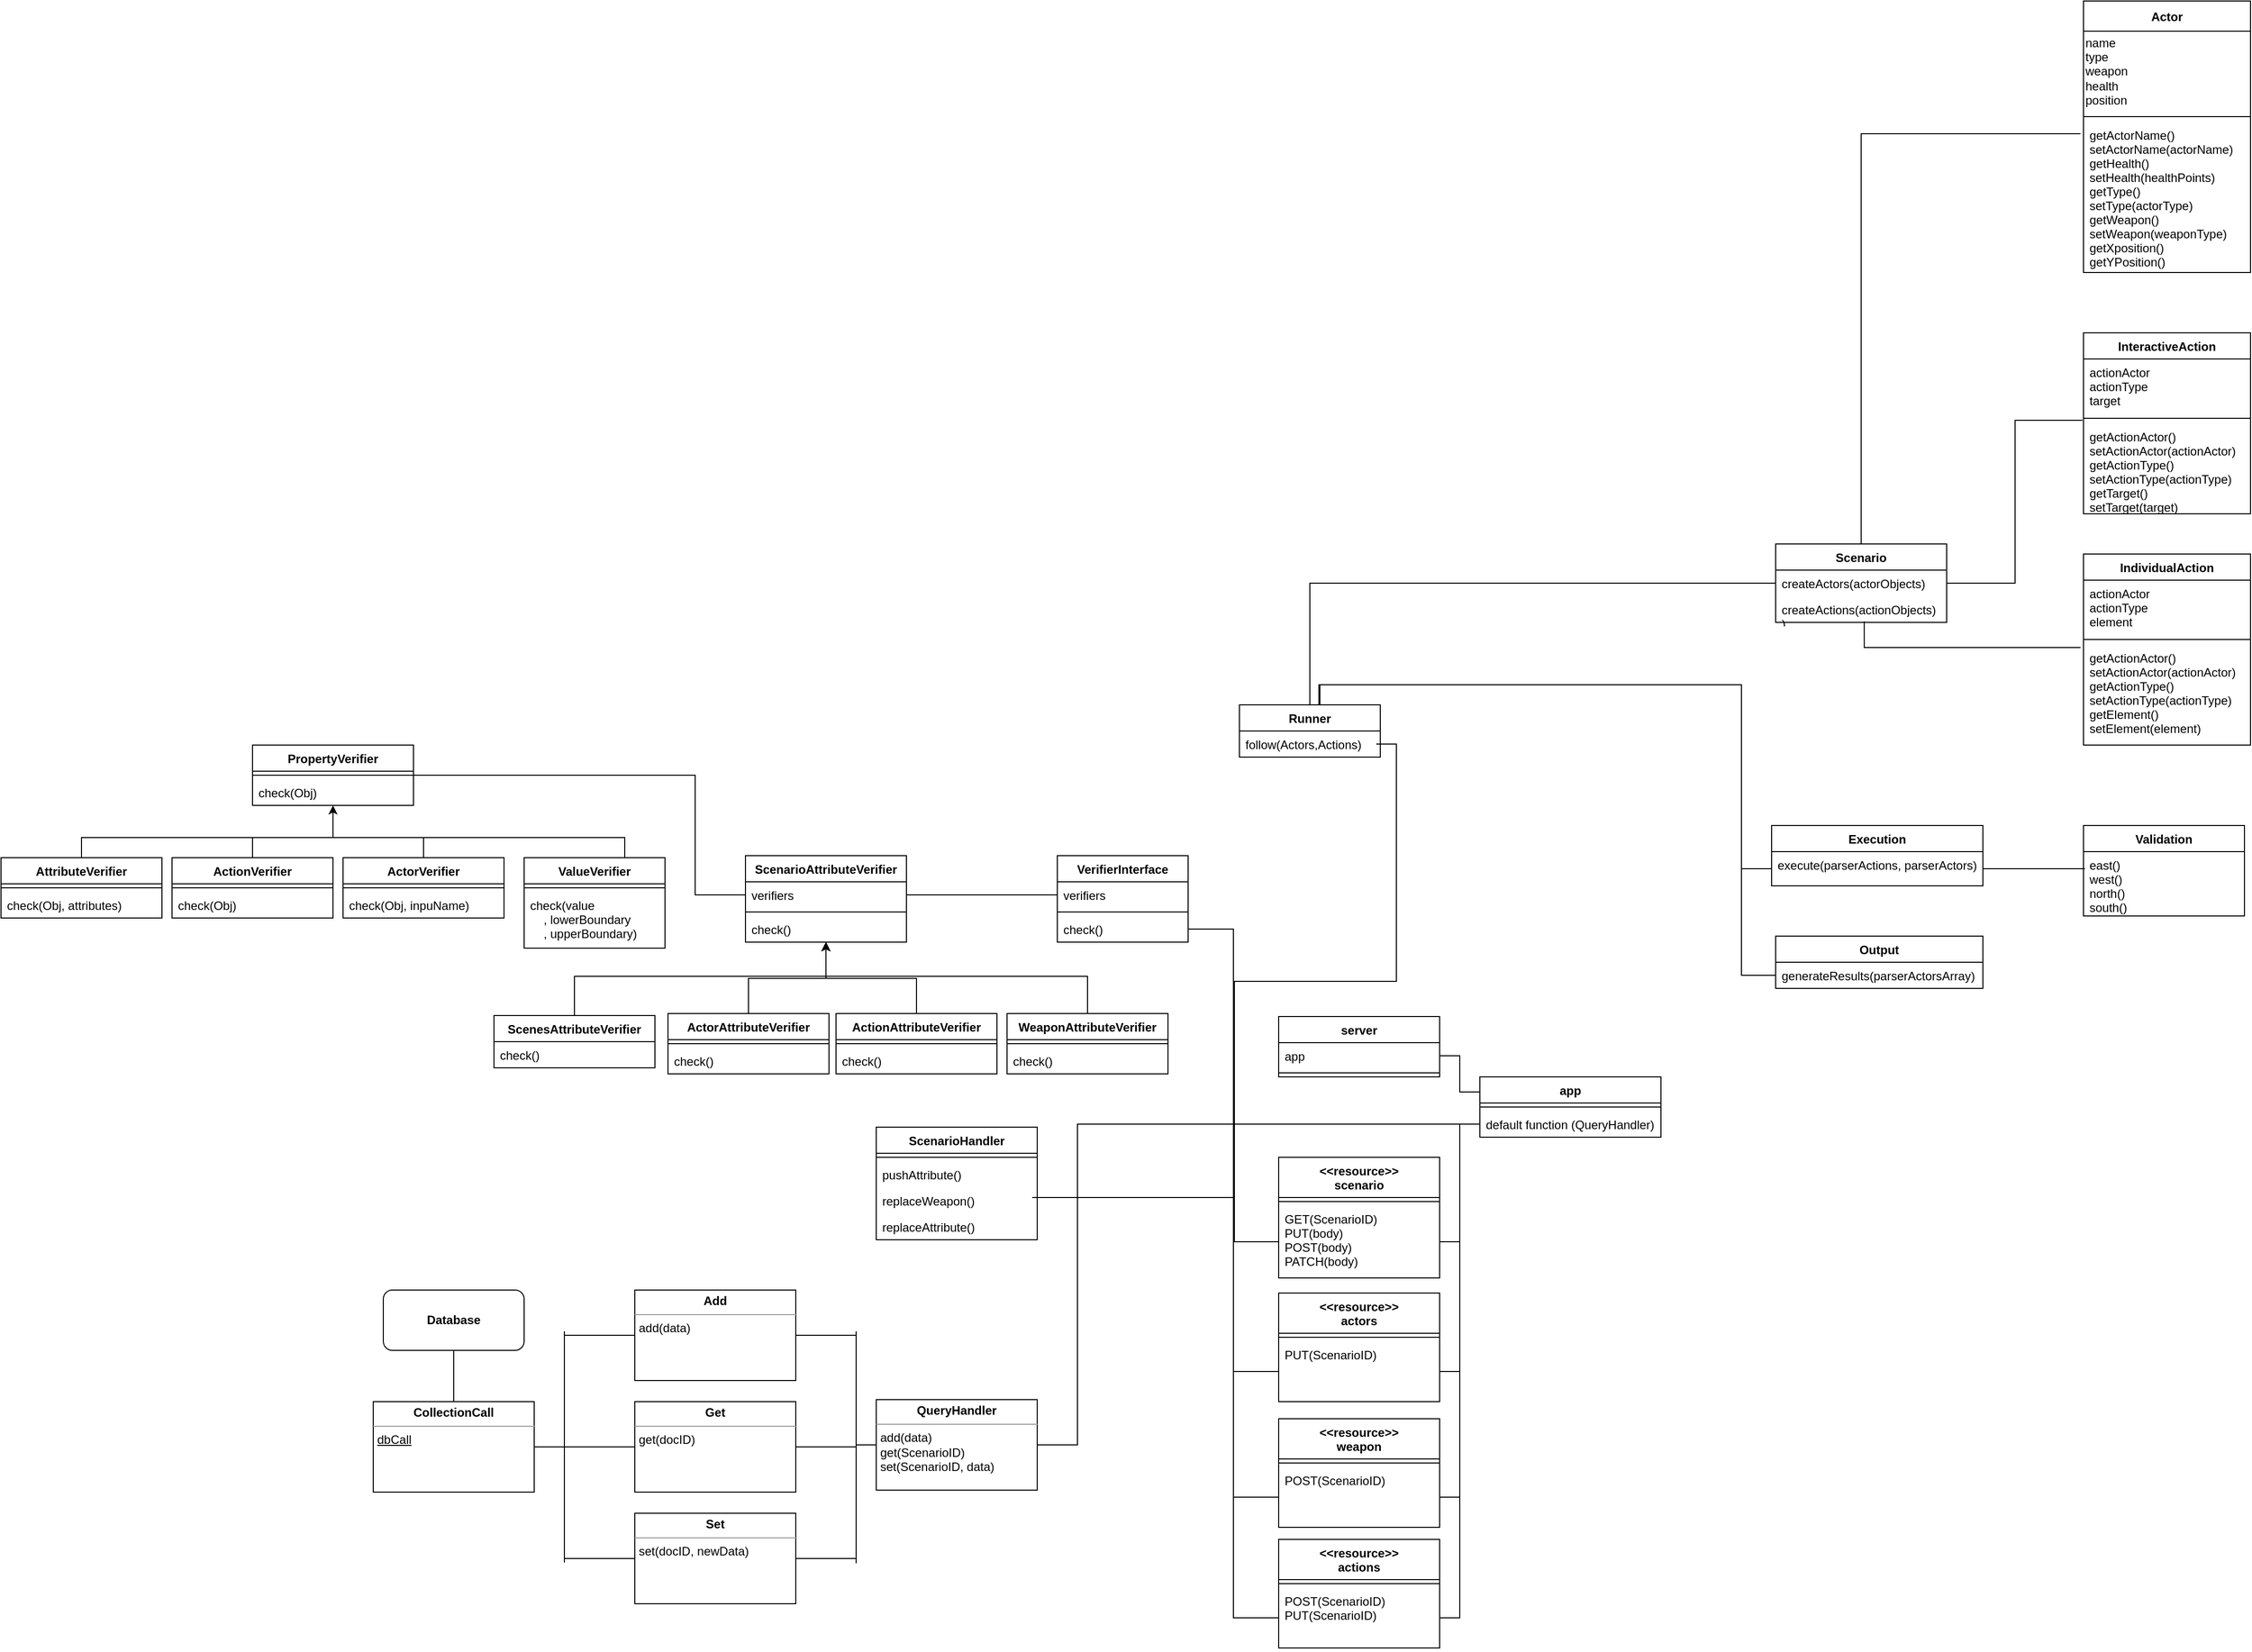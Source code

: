 <mxfile>
    <diagram id="xU744Qigrvby5KfPmWL9" name="Página-1">
        <mxGraphModel dx="5510" dy="2563" grid="1" gridSize="10" guides="1" tooltips="1" connect="1" arrows="1" fold="1" page="1" pageScale="1" pageWidth="827" pageHeight="1169" math="0" shadow="0">
            <root>
                <mxCell id="0"/>
                <mxCell id="1" parent="0"/>
                <mxCell id="2" value="Scenario" style="swimlane;fontStyle=1;childLayout=stackLayout;horizontal=1;startSize=26;horizontalStack=0;resizeParent=1;resizeParentMax=0;resizeLast=0;collapsible=1;marginBottom=0;" parent="1" vertex="1">
                    <mxGeometry x="94" y="-10" width="170" height="78" as="geometry"/>
                </mxCell>
                <mxCell id="4" value="createActors(actorObjects)" style="text;strokeColor=none;fillColor=none;align=left;verticalAlign=top;spacingLeft=4;spacingRight=4;overflow=hidden;rotatable=0;points=[[0,0.5],[1,0.5]];portConstraint=eastwest;" parent="2" vertex="1">
                    <mxGeometry y="26" width="170" height="26" as="geometry"/>
                </mxCell>
                <mxCell id="5" value="createActions(actionObjects)&#10;)" style="text;strokeColor=none;fillColor=none;align=left;verticalAlign=top;spacingLeft=4;spacingRight=4;overflow=hidden;rotatable=0;points=[[0,0.5],[1,0.5]];portConstraint=eastwest;" parent="2" vertex="1">
                    <mxGeometry y="52" width="170" height="26" as="geometry"/>
                </mxCell>
                <mxCell id="6" value="Actor" style="swimlane;fontStyle=1;childLayout=stackLayout;horizontal=1;startSize=30;horizontalStack=0;resizeParent=1;resizeParentMax=0;resizeLast=0;collapsible=1;marginBottom=0;swimlaneFillColor=none;" parent="1" vertex="1">
                    <mxGeometry x="400" y="-550" width="166" height="270" as="geometry">
                        <mxRectangle x="344" y="50" width="60" height="30" as="alternateBounds"/>
                    </mxGeometry>
                </mxCell>
                <mxCell id="173" value="name&lt;br&gt;type&lt;br&gt;weapon&lt;br&gt;health&lt;br&gt;position" style="text;html=1;align=left;verticalAlign=middle;resizable=0;points=[];autosize=1;strokeColor=none;" parent="6" vertex="1">
                    <mxGeometry y="30" width="166" height="80" as="geometry"/>
                </mxCell>
                <mxCell id="172" value="" style="line;strokeWidth=1;fillColor=none;align=left;verticalAlign=middle;spacingTop=-1;spacingLeft=3;spacingRight=3;rotatable=0;labelPosition=right;points=[];portConstraint=eastwest;" parent="6" vertex="1">
                    <mxGeometry y="110" width="166" height="10" as="geometry"/>
                </mxCell>
                <mxCell id="7" value="getActorName()&#10;setActorName(actorName)&#10;getHealth()&#10;setHealth(healthPoints)&#10;getType()&#10;setType(actorType)&#10;getWeapon()&#10;setWeapon(weaponType)&#10;getXposition()&#10;getYPosition()" style="text;align=left;verticalAlign=top;spacingLeft=4;spacingRight=4;overflow=hidden;rotatable=0;points=[[0,0.5],[1,0.5]];portConstraint=eastwest;" parent="6" vertex="1">
                    <mxGeometry y="120" width="166" height="150" as="geometry"/>
                </mxCell>
                <mxCell id="11" value="InteractiveAction" style="swimlane;fontStyle=1;childLayout=stackLayout;horizontal=1;startSize=26;horizontalStack=0;resizeParent=1;resizeParentMax=0;resizeLast=0;collapsible=1;marginBottom=0;" parent="1" vertex="1">
                    <mxGeometry x="400" y="-220" width="166" height="180" as="geometry"/>
                </mxCell>
                <mxCell id="175" value="actionActor&#10;actionType&#10;target" style="text;strokeColor=none;fillColor=none;align=left;verticalAlign=top;spacingLeft=4;spacingRight=4;overflow=hidden;rotatable=0;points=[[0,0.5],[1,0.5]];portConstraint=eastwest;" parent="11" vertex="1">
                    <mxGeometry y="26" width="166" height="54" as="geometry"/>
                </mxCell>
                <mxCell id="174" value="" style="line;strokeWidth=1;fillColor=none;align=left;verticalAlign=middle;spacingTop=-1;spacingLeft=3;spacingRight=3;rotatable=0;labelPosition=right;points=[];portConstraint=eastwest;" parent="11" vertex="1">
                    <mxGeometry y="80" width="166" height="10" as="geometry"/>
                </mxCell>
                <mxCell id="12" value="getActionActor()&#10;setActionActor(actionActor)&#10;getActionType()&#10;setActionType(actionType)&#10;getTarget()&#10;setTarget(target)" style="text;strokeColor=none;fillColor=none;align=left;verticalAlign=top;spacingLeft=4;spacingRight=4;overflow=hidden;rotatable=0;points=[[0,0.5],[1,0.5]];portConstraint=eastwest;" parent="11" vertex="1">
                    <mxGeometry y="90" width="166" height="90" as="geometry"/>
                </mxCell>
                <mxCell id="16" value="IndividualAction" style="swimlane;fontStyle=1;childLayout=stackLayout;horizontal=1;startSize=26;horizontalStack=0;resizeParent=1;resizeParentMax=0;resizeLast=0;collapsible=1;marginBottom=0;" parent="1" vertex="1">
                    <mxGeometry x="400" width="166" height="190" as="geometry"/>
                </mxCell>
                <mxCell id="176" value="actionActor&#10;actionType&#10;element" style="text;strokeColor=none;fillColor=none;align=left;verticalAlign=top;spacingLeft=4;spacingRight=4;overflow=hidden;rotatable=0;points=[[0,0.5],[1,0.5]];portConstraint=eastwest;" parent="16" vertex="1">
                    <mxGeometry y="26" width="166" height="54" as="geometry"/>
                </mxCell>
                <mxCell id="177" value="" style="line;strokeWidth=1;fillColor=none;align=left;verticalAlign=middle;spacingTop=-1;spacingLeft=3;spacingRight=3;rotatable=0;labelPosition=right;points=[];portConstraint=eastwest;" parent="16" vertex="1">
                    <mxGeometry y="80" width="166" height="10" as="geometry"/>
                </mxCell>
                <mxCell id="180" value="getActionActor()&#10;setActionActor(actionActor)&#10;getActionType()&#10;setActionType(actionType)&#10;getElement()&#10;setElement(element)" style="text;strokeColor=none;fillColor=none;align=left;verticalAlign=top;spacingLeft=4;spacingRight=4;overflow=hidden;rotatable=0;points=[[0,0.5],[1,0.5]];portConstraint=eastwest;" parent="16" vertex="1">
                    <mxGeometry y="90" width="166" height="100" as="geometry"/>
                </mxCell>
                <mxCell id="20" value="Execution" style="swimlane;fontStyle=1;childLayout=stackLayout;horizontal=1;startSize=26;horizontalStack=0;resizeParent=1;resizeParentMax=0;resizeLast=0;collapsible=1;marginBottom=0;" parent="1" vertex="1">
                    <mxGeometry x="90" y="270" width="210" height="60" as="geometry"/>
                </mxCell>
                <mxCell id="23" value="execute(parserActions, parserActors)" style="text;strokeColor=none;fillColor=none;align=left;verticalAlign=top;spacingLeft=4;spacingRight=4;overflow=hidden;rotatable=0;points=[[0,0.5],[1,0.5]];portConstraint=eastwest;" parent="20" vertex="1">
                    <mxGeometry y="26" width="210" height="34" as="geometry"/>
                </mxCell>
                <mxCell id="24" value="Output" style="swimlane;fontStyle=1;childLayout=stackLayout;horizontal=1;startSize=26;horizontalStack=0;resizeParent=1;resizeParentMax=0;resizeLast=0;collapsible=1;marginBottom=0;" parent="1" vertex="1">
                    <mxGeometry x="94" y="380" width="206" height="52" as="geometry"/>
                </mxCell>
                <mxCell id="27" value="generateResults(parserActorsArray)" style="text;strokeColor=none;fillColor=none;align=left;verticalAlign=top;spacingLeft=4;spacingRight=4;overflow=hidden;rotatable=0;points=[[0,0.5],[1,0.5]];portConstraint=eastwest;" parent="24" vertex="1">
                    <mxGeometry y="26" width="206" height="26" as="geometry"/>
                </mxCell>
                <mxCell id="123" value="VerifierInterface" style="swimlane;fontStyle=1;align=center;verticalAlign=top;childLayout=stackLayout;horizontal=1;startSize=26;horizontalStack=0;resizeParent=1;resizeParentMax=0;resizeLast=0;collapsible=1;marginBottom=0;" parent="1" vertex="1">
                    <mxGeometry x="-620" y="300" width="130" height="86" as="geometry"/>
                </mxCell>
                <mxCell id="124" value="verifiers" style="text;strokeColor=none;fillColor=none;align=left;verticalAlign=top;spacingLeft=4;spacingRight=4;overflow=hidden;rotatable=0;points=[[0,0.5],[1,0.5]];portConstraint=eastwest;" parent="123" vertex="1">
                    <mxGeometry y="26" width="130" height="26" as="geometry"/>
                </mxCell>
                <mxCell id="125" value="" style="line;strokeWidth=1;fillColor=none;align=left;verticalAlign=middle;spacingTop=-1;spacingLeft=3;spacingRight=3;rotatable=0;labelPosition=right;points=[];portConstraint=eastwest;" parent="123" vertex="1">
                    <mxGeometry y="52" width="130" height="8" as="geometry"/>
                </mxCell>
                <mxCell id="126" value="check()" style="text;strokeColor=none;fillColor=none;align=left;verticalAlign=top;spacingLeft=4;spacingRight=4;overflow=hidden;rotatable=0;points=[[0,0.5],[1,0.5]];portConstraint=eastwest;" parent="123" vertex="1">
                    <mxGeometry y="60" width="130" height="26" as="geometry"/>
                </mxCell>
                <mxCell id="135" value="&lt;&lt;resource&gt;&gt;&#10;scenario" style="swimlane;fontStyle=1;align=center;verticalAlign=top;childLayout=stackLayout;horizontal=1;startSize=40;horizontalStack=0;resizeParent=1;resizeParentMax=0;resizeLast=0;collapsible=1;marginBottom=0;" parent="1" vertex="1">
                    <mxGeometry x="-400" y="600" width="160" height="120" as="geometry"/>
                </mxCell>
                <mxCell id="137" value="" style="line;strokeWidth=1;fillColor=none;align=left;verticalAlign=middle;spacingTop=-1;spacingLeft=3;spacingRight=3;rotatable=0;labelPosition=right;points=[];portConstraint=eastwest;" parent="135" vertex="1">
                    <mxGeometry y="40" width="160" height="8" as="geometry"/>
                </mxCell>
                <mxCell id="138" value="GET(ScenarioID)&#10;PUT(body)&#10;POST(body)&#10;PATCH(body)" style="text;strokeColor=none;fillColor=none;align=left;verticalAlign=top;spacingLeft=4;spacingRight=4;overflow=hidden;rotatable=0;points=[[0,0.5],[1,0.5]];portConstraint=eastwest;" parent="135" vertex="1">
                    <mxGeometry y="48" width="160" height="72" as="geometry"/>
                </mxCell>
                <mxCell id="151" value="&lt;b&gt;Database&lt;/b&gt;" style="rounded=1;whiteSpace=wrap;html=1;direction=east;" parent="1" vertex="1">
                    <mxGeometry x="-1290" y="732" width="140" height="60" as="geometry"/>
                </mxCell>
                <mxCell id="153" value="&lt;&lt;resource&gt;&gt;&#10;actors" style="swimlane;fontStyle=1;align=center;verticalAlign=top;childLayout=stackLayout;horizontal=1;startSize=40;horizontalStack=0;resizeParent=1;resizeParentMax=0;resizeLast=0;collapsible=1;marginBottom=0;" parent="1" vertex="1">
                    <mxGeometry x="-400" y="735" width="160" height="108" as="geometry"/>
                </mxCell>
                <mxCell id="154" value="" style="line;strokeWidth=1;fillColor=none;align=left;verticalAlign=middle;spacingTop=-1;spacingLeft=3;spacingRight=3;rotatable=0;labelPosition=right;points=[];portConstraint=eastwest;" parent="153" vertex="1">
                    <mxGeometry y="40" width="160" height="8" as="geometry"/>
                </mxCell>
                <mxCell id="155" value="PUT(ScenarioID)&#10;" style="text;strokeColor=none;fillColor=none;align=left;verticalAlign=top;spacingLeft=4;spacingRight=4;overflow=hidden;rotatable=0;points=[[0,0.5],[1,0.5]];portConstraint=eastwest;" parent="153" vertex="1">
                    <mxGeometry y="48" width="160" height="60" as="geometry"/>
                </mxCell>
                <mxCell id="157" value="&lt;&lt;resource&gt;&gt;&#10;weapon" style="swimlane;fontStyle=1;align=center;verticalAlign=top;childLayout=stackLayout;horizontal=1;startSize=40;horizontalStack=0;resizeParent=1;resizeParentMax=0;resizeLast=0;collapsible=1;marginBottom=0;" parent="1" vertex="1">
                    <mxGeometry x="-400" y="860" width="160" height="108" as="geometry"/>
                </mxCell>
                <mxCell id="158" value="" style="line;strokeWidth=1;fillColor=none;align=left;verticalAlign=middle;spacingTop=-1;spacingLeft=3;spacingRight=3;rotatable=0;labelPosition=right;points=[];portConstraint=eastwest;" parent="157" vertex="1">
                    <mxGeometry y="40" width="160" height="8" as="geometry"/>
                </mxCell>
                <mxCell id="159" value="POST(ScenarioID)&#10;" style="text;strokeColor=none;fillColor=none;align=left;verticalAlign=top;spacingLeft=4;spacingRight=4;overflow=hidden;rotatable=0;points=[[0,0.5],[1,0.5]];portConstraint=eastwest;" parent="157" vertex="1">
                    <mxGeometry y="48" width="160" height="60" as="geometry"/>
                </mxCell>
                <mxCell id="161" value="&lt;&lt;resource&gt;&gt;&#10;actions" style="swimlane;fontStyle=1;align=center;verticalAlign=top;childLayout=stackLayout;horizontal=1;startSize=40;horizontalStack=0;resizeParent=1;resizeParentMax=0;resizeLast=0;collapsible=1;marginBottom=0;" parent="1" vertex="1">
                    <mxGeometry x="-400" y="980" width="160" height="108" as="geometry"/>
                </mxCell>
                <mxCell id="162" value="" style="line;strokeWidth=1;fillColor=none;align=left;verticalAlign=middle;spacingTop=-1;spacingLeft=3;spacingRight=3;rotatable=0;labelPosition=right;points=[];portConstraint=eastwest;" parent="161" vertex="1">
                    <mxGeometry y="40" width="160" height="8" as="geometry"/>
                </mxCell>
                <mxCell id="163" value="POST(ScenarioID)&#10;PUT(ScenarioID)&#10;" style="text;strokeColor=none;fillColor=none;align=left;verticalAlign=top;spacingLeft=4;spacingRight=4;overflow=hidden;rotatable=0;points=[[0,0.5],[1,0.5]];portConstraint=eastwest;" parent="161" vertex="1">
                    <mxGeometry y="48" width="160" height="60" as="geometry"/>
                </mxCell>
                <mxCell id="270" style="edgeStyle=orthogonalEdgeStyle;rounded=0;orthogonalLoop=1;jettySize=auto;html=1;exitX=0;exitY=0.5;exitDx=0;exitDy=0;endArrow=none;endFill=0;" edge="1" parent="1" source="167">
                    <mxGeometry relative="1" as="geometry">
                        <mxPoint x="-820" y="886" as="targetPoint"/>
                    </mxGeometry>
                </mxCell>
                <mxCell id="307" style="edgeStyle=orthogonalEdgeStyle;rounded=0;orthogonalLoop=1;jettySize=auto;html=1;endArrow=none;endFill=0;" edge="1" parent="1" source="167" target="301">
                    <mxGeometry relative="1" as="geometry">
                        <Array as="points">
                            <mxPoint x="-600" y="886"/>
                            <mxPoint x="-600" y="567"/>
                        </Array>
                    </mxGeometry>
                </mxCell>
                <mxCell id="167" value="&lt;p style=&quot;margin: 0px ; margin-top: 4px ; text-align: center&quot;&gt;&lt;b&gt;QueryHandler&lt;/b&gt;&lt;/p&gt;&lt;hr size=&quot;1&quot;&gt;&lt;p style=&quot;margin: 0px ; margin-left: 4px&quot;&gt;add(data)&lt;/p&gt;&lt;p style=&quot;margin: 0px ; margin-left: 4px&quot;&gt;get(ScenarioID)&lt;/p&gt;&lt;p style=&quot;margin: 0px ; margin-left: 4px&quot;&gt;set(ScenarioID, data)&lt;/p&gt;&lt;p style=&quot;margin: 0px ; margin-left: 4px&quot;&gt;&lt;br&gt;&lt;/p&gt;" style="verticalAlign=top;align=left;overflow=fill;fontSize=12;fontFamily=Helvetica;html=1;" parent="1" vertex="1">
                    <mxGeometry x="-800" y="841" width="160" height="90" as="geometry"/>
                </mxCell>
                <mxCell id="182" value="Runner" style="swimlane;fontStyle=1;childLayout=stackLayout;horizontal=1;startSize=26;horizontalStack=0;resizeParent=1;resizeParentMax=0;resizeLast=0;collapsible=1;marginBottom=0;" parent="1" vertex="1">
                    <mxGeometry x="-439" y="150" width="140" height="52" as="geometry"/>
                </mxCell>
                <mxCell id="183" value="follow(Actors,Actions)" style="text;strokeColor=none;fillColor=none;align=left;verticalAlign=top;spacingLeft=4;spacingRight=4;overflow=hidden;rotatable=0;points=[[0,0.5],[1,0.5]];portConstraint=eastwest;" parent="182" vertex="1">
                    <mxGeometry y="26" width="140" height="26" as="geometry"/>
                </mxCell>
                <mxCell id="184" style="edgeStyle=orthogonalEdgeStyle;rounded=0;orthogonalLoop=1;jettySize=auto;html=1;fontColor=#FFFFFF;endArrow=none;endFill=0;exitX=0.5;exitY=0;exitDx=0;exitDy=0;entryX=0;entryY=0.5;entryDx=0;entryDy=0;" parent="1" source="182" target="4" edge="1">
                    <mxGeometry relative="1" as="geometry">
                        <mxPoint x="-228.64" y="67.35" as="sourcePoint"/>
                        <mxPoint x="40" y="140" as="targetPoint"/>
                    </mxGeometry>
                </mxCell>
                <mxCell id="186" style="edgeStyle=orthogonalEdgeStyle;rounded=0;orthogonalLoop=1;jettySize=auto;html=1;fontColor=#FFFFFF;endArrow=none;endFill=0;exitX=0.5;exitY=0;exitDx=0;exitDy=0;entryX=0;entryY=0.5;entryDx=0;entryDy=0;" parent="1" source="182" target="23" edge="1">
                    <mxGeometry relative="1" as="geometry">
                        <mxPoint x="-80" y="300" as="sourcePoint"/>
                        <mxPoint x="60" y="340" as="targetPoint"/>
                        <Array as="points">
                            <mxPoint x="-359" y="130"/>
                            <mxPoint x="60" y="130"/>
                            <mxPoint x="60" y="313"/>
                        </Array>
                    </mxGeometry>
                </mxCell>
                <mxCell id="187" style="rounded=0;orthogonalLoop=1;jettySize=auto;html=1;fontColor=#FFFFFF;endArrow=none;endFill=0;exitX=0.5;exitY=0;exitDx=0;exitDy=0;edgeStyle=orthogonalEdgeStyle;entryX=-0.018;entryY=0.08;entryDx=0;entryDy=0;entryPerimeter=0;" parent="1" source="2" target="7" edge="1">
                    <mxGeometry relative="1" as="geometry">
                        <mxPoint x="107.5" y="-119" as="sourcePoint"/>
                        <mxPoint x="350" y="-215" as="targetPoint"/>
                    </mxGeometry>
                </mxCell>
                <mxCell id="188" style="rounded=0;orthogonalLoop=1;jettySize=auto;html=1;fontColor=#FFFFFF;endArrow=none;endFill=0;edgeStyle=orthogonalEdgeStyle;exitX=1;exitY=0.5;exitDx=0;exitDy=0;entryX=-0.006;entryY=-0.033;entryDx=0;entryDy=0;entryPerimeter=0;" parent="1" source="4" target="12" edge="1">
                    <mxGeometry relative="1" as="geometry">
                        <mxPoint x="300" y="-20" as="sourcePoint"/>
                        <mxPoint x="377" y="-20" as="targetPoint"/>
                    </mxGeometry>
                </mxCell>
                <mxCell id="190" style="rounded=0;orthogonalLoop=1;jettySize=auto;html=1;fontColor=#FFFFFF;endArrow=none;endFill=0;edgeStyle=orthogonalEdgeStyle;exitX=0.518;exitY=0.962;exitDx=0;exitDy=0;entryX=-0.018;entryY=0.03;entryDx=0;entryDy=0;entryPerimeter=0;exitPerimeter=0;" parent="1" source="5" target="180" edge="1">
                    <mxGeometry relative="1" as="geometry">
                        <mxPoint x="200" y="251.97" as="sourcePoint"/>
                        <mxPoint x="348" y="252" as="targetPoint"/>
                    </mxGeometry>
                </mxCell>
                <mxCell id="192" style="edgeStyle=orthogonalEdgeStyle;rounded=0;orthogonalLoop=1;jettySize=auto;html=1;fontColor=#FFFFFF;endArrow=none;endFill=0;entryX=0;entryY=0.5;entryDx=0;entryDy=0;" parent="1" target="27" edge="1">
                    <mxGeometry relative="1" as="geometry">
                        <mxPoint x="-360" y="150" as="sourcePoint"/>
                        <mxPoint x="29.02" y="452" as="targetPoint"/>
                        <Array as="points">
                            <mxPoint x="-360" y="130"/>
                            <mxPoint x="60" y="130"/>
                            <mxPoint x="60" y="419"/>
                        </Array>
                    </mxGeometry>
                </mxCell>
                <mxCell id="194" value="&lt;p style=&quot;margin: 0px ; margin-top: 4px ; text-align: center&quot;&gt;&lt;b&gt;Set&lt;/b&gt;&lt;/p&gt;&lt;hr size=&quot;1&quot;&gt;&lt;p style=&quot;margin: 0px ; margin-left: 4px&quot;&gt;set(docID, newData)&lt;/p&gt;" style="verticalAlign=top;align=left;overflow=fill;fontSize=12;fontFamily=Helvetica;html=1;" parent="1" vertex="1">
                    <mxGeometry x="-1040" y="954" width="160" height="90" as="geometry"/>
                </mxCell>
                <mxCell id="195" value="&lt;p style=&quot;margin: 0px ; margin-top: 4px ; text-align: center&quot;&gt;&lt;b&gt;Get&lt;/b&gt;&lt;/p&gt;&lt;hr size=&quot;1&quot;&gt;&lt;p style=&quot;margin: 0px ; margin-left: 4px&quot;&gt;get(docID)&lt;/p&gt;" style="verticalAlign=top;align=left;overflow=fill;fontSize=12;fontFamily=Helvetica;html=1;" parent="1" vertex="1">
                    <mxGeometry x="-1040" y="843" width="160" height="90" as="geometry"/>
                </mxCell>
                <mxCell id="196" value="&lt;p style=&quot;margin: 0px ; margin-top: 4px ; text-align: center&quot;&gt;&lt;b&gt;Add&lt;/b&gt;&lt;/p&gt;&lt;hr size=&quot;1&quot;&gt;&lt;p style=&quot;margin: 0px ; margin-left: 4px&quot;&gt;&lt;/p&gt;&lt;p style=&quot;margin: 0px ; margin-left: 4px&quot;&gt;add(data)&lt;/p&gt;" style="verticalAlign=top;align=left;overflow=fill;fontSize=12;fontFamily=Helvetica;html=1;" parent="1" vertex="1">
                    <mxGeometry x="-1040" y="732" width="160" height="90" as="geometry"/>
                </mxCell>
                <mxCell id="197" value="" style="endArrow=none;html=1;entryX=0;entryY=0.5;entryDx=0;entryDy=0;" parent="1" target="196" edge="1">
                    <mxGeometry width="50" height="50" relative="1" as="geometry">
                        <mxPoint x="-1110" y="777" as="sourcePoint"/>
                        <mxPoint x="-1050" y="822" as="targetPoint"/>
                    </mxGeometry>
                </mxCell>
                <mxCell id="198" value="" style="endArrow=none;html=1;entryX=0;entryY=0.5;entryDx=0;entryDy=0;" parent="1" target="195" edge="1">
                    <mxGeometry width="50" height="50" relative="1" as="geometry">
                        <mxPoint x="-1110" y="888" as="sourcePoint"/>
                        <mxPoint x="-720" y="937" as="targetPoint"/>
                    </mxGeometry>
                </mxCell>
                <mxCell id="199" value="" style="endArrow=none;html=1;entryX=0;entryY=0.5;entryDx=0;entryDy=0;" parent="1" target="194" edge="1">
                    <mxGeometry width="50" height="50" relative="1" as="geometry">
                        <mxPoint x="-1110" y="999" as="sourcePoint"/>
                        <mxPoint x="-1060" y="954" as="targetPoint"/>
                    </mxGeometry>
                </mxCell>
                <mxCell id="200" value="" style="endArrow=none;html=1;" parent="1" edge="1">
                    <mxGeometry width="50" height="50" relative="1" as="geometry">
                        <mxPoint x="-1110" y="1003" as="sourcePoint"/>
                        <mxPoint x="-1110" y="773" as="targetPoint"/>
                    </mxGeometry>
                </mxCell>
                <mxCell id="201" value="" style="endArrow=none;html=1;exitX=1;exitY=0.5;exitDx=0;exitDy=0;" parent="1" source="196" edge="1">
                    <mxGeometry width="50" height="50" relative="1" as="geometry">
                        <mxPoint x="-760" y="833" as="sourcePoint"/>
                        <mxPoint x="-820" y="777" as="targetPoint"/>
                    </mxGeometry>
                </mxCell>
                <mxCell id="202" value="" style="endArrow=none;html=1;" parent="1" edge="1">
                    <mxGeometry width="50" height="50" relative="1" as="geometry">
                        <mxPoint x="-820" y="1003.8" as="sourcePoint"/>
                        <mxPoint x="-820" y="773" as="targetPoint"/>
                    </mxGeometry>
                </mxCell>
                <mxCell id="203" value="" style="endArrow=none;html=1;exitX=1;exitY=0.5;exitDx=0;exitDy=0;" parent="1" source="195" edge="1">
                    <mxGeometry width="50" height="50" relative="1" as="geometry">
                        <mxPoint x="-740" y="853" as="sourcePoint"/>
                        <mxPoint x="-820" y="888" as="targetPoint"/>
                    </mxGeometry>
                </mxCell>
                <mxCell id="204" value="" style="endArrow=none;html=1;exitX=1;exitY=0.5;exitDx=0;exitDy=0;" parent="1" source="194" edge="1">
                    <mxGeometry width="50" height="50" relative="1" as="geometry">
                        <mxPoint x="-730" y="863" as="sourcePoint"/>
                        <mxPoint x="-820" y="999" as="targetPoint"/>
                    </mxGeometry>
                </mxCell>
                <mxCell id="206" value="" style="endArrow=none;html=1;entryX=1;entryY=0.5;entryDx=0;entryDy=0;" parent="1" target="207" edge="1">
                    <mxGeometry width="50" height="50" relative="1" as="geometry">
                        <mxPoint x="-1110" y="888" as="sourcePoint"/>
                        <mxPoint x="-1170" y="803" as="targetPoint"/>
                    </mxGeometry>
                </mxCell>
                <mxCell id="207" value="&lt;p style=&quot;margin: 0px ; margin-top: 4px ; text-align: center&quot;&gt;&lt;b&gt;CollectionCall&lt;/b&gt;&lt;/p&gt;&lt;hr size=&quot;1&quot;&gt;&lt;p style=&quot;margin: 0px ; margin-left: 4px&quot;&gt;&lt;u&gt;dbCall&lt;/u&gt;&amp;nbsp;&lt;/p&gt;" style="verticalAlign=top;align=left;overflow=fill;fontSize=12;fontFamily=Helvetica;html=1;" parent="1" vertex="1">
                    <mxGeometry x="-1300" y="843" width="160" height="90" as="geometry"/>
                </mxCell>
                <mxCell id="208" value="" style="endArrow=none;html=1;entryX=0.5;entryY=1;entryDx=0;entryDy=0;exitX=0.5;exitY=0;exitDx=0;exitDy=0;" parent="1" source="207" target="151" edge="1">
                    <mxGeometry width="50" height="50" relative="1" as="geometry">
                        <mxPoint x="-1040" y="793" as="sourcePoint"/>
                        <mxPoint x="-990" y="743" as="targetPoint"/>
                    </mxGeometry>
                </mxCell>
                <mxCell id="209" value="Validation" style="swimlane;fontStyle=1;childLayout=stackLayout;horizontal=1;startSize=26;horizontalStack=0;resizeParent=1;resizeParentMax=0;resizeLast=0;collapsible=1;marginBottom=0;" parent="1" vertex="1">
                    <mxGeometry x="400" y="270" width="160" height="90" as="geometry"/>
                </mxCell>
                <mxCell id="210" value="east()&#10;west()&#10;north()&#10;south()" style="text;strokeColor=none;fillColor=none;align=left;verticalAlign=top;spacingLeft=4;spacingRight=4;overflow=hidden;rotatable=0;points=[[0,0.5],[1,0.5]];portConstraint=eastwest;" parent="209" vertex="1">
                    <mxGeometry y="26" width="160" height="64" as="geometry"/>
                </mxCell>
                <mxCell id="212" style="edgeStyle=orthogonalEdgeStyle;rounded=0;orthogonalLoop=1;jettySize=auto;html=1;fontColor=#FFFFFF;endArrow=none;endFill=0;exitX=1;exitY=0.5;exitDx=0;exitDy=0;entryX=0.009;entryY=0.281;entryDx=0;entryDy=0;entryPerimeter=0;" parent="1" source="23" target="210" edge="1">
                    <mxGeometry relative="1" as="geometry">
                        <mxPoint x="329" y="304.592" as="sourcePoint"/>
                        <mxPoint x="360" y="313" as="targetPoint"/>
                        <Array as="points">
                            <mxPoint x="402" y="313"/>
                        </Array>
                    </mxGeometry>
                </mxCell>
                <mxCell id="229" value="ScenarioAttributeVerifier" style="swimlane;fontStyle=1;align=center;verticalAlign=top;childLayout=stackLayout;horizontal=1;startSize=26;horizontalStack=0;resizeParent=1;resizeParentMax=0;resizeLast=0;collapsible=1;marginBottom=0;" vertex="1" parent="1">
                    <mxGeometry x="-930" y="300" width="160" height="86" as="geometry"/>
                </mxCell>
                <mxCell id="230" value="verifiers" style="text;strokeColor=none;fillColor=none;align=left;verticalAlign=top;spacingLeft=4;spacingRight=4;overflow=hidden;rotatable=0;points=[[0,0.5],[1,0.5]];portConstraint=eastwest;" vertex="1" parent="229">
                    <mxGeometry y="26" width="160" height="26" as="geometry"/>
                </mxCell>
                <mxCell id="231" value="" style="line;strokeWidth=1;fillColor=none;align=left;verticalAlign=middle;spacingTop=-1;spacingLeft=3;spacingRight=3;rotatable=0;labelPosition=right;points=[];portConstraint=eastwest;" vertex="1" parent="229">
                    <mxGeometry y="52" width="160" height="8" as="geometry"/>
                </mxCell>
                <mxCell id="232" value="check()" style="text;strokeColor=none;fillColor=none;align=left;verticalAlign=top;spacingLeft=4;spacingRight=4;overflow=hidden;rotatable=0;points=[[0,0.5],[1,0.5]];portConstraint=eastwest;" vertex="1" parent="229">
                    <mxGeometry y="60" width="160" height="26" as="geometry"/>
                </mxCell>
                <mxCell id="233" style="edgeStyle=orthogonalEdgeStyle;rounded=0;orthogonalLoop=1;jettySize=auto;html=1;exitX=1;exitY=0.5;exitDx=0;exitDy=0;entryX=0;entryY=0.5;entryDx=0;entryDy=0;endArrow=none;endFill=0;" edge="1" parent="1" source="230" target="124">
                    <mxGeometry relative="1" as="geometry"/>
                </mxCell>
                <mxCell id="329" style="edgeStyle=orthogonalEdgeStyle;rounded=0;orthogonalLoop=1;jettySize=auto;html=1;endArrow=classic;endFill=1;" edge="1" parent="1" source="234" target="232">
                    <mxGeometry relative="1" as="geometry">
                        <Array as="points">
                            <mxPoint x="-760" y="422"/>
                            <mxPoint x="-850" y="422"/>
                        </Array>
                    </mxGeometry>
                </mxCell>
                <mxCell id="234" value="ActionAttributeVerifier" style="swimlane;fontStyle=1;align=center;verticalAlign=top;childLayout=stackLayout;horizontal=1;startSize=26;horizontalStack=0;resizeParent=1;resizeParentMax=0;resizeLast=0;collapsible=1;marginBottom=0;" vertex="1" parent="1">
                    <mxGeometry x="-840" y="457" width="160" height="60" as="geometry"/>
                </mxCell>
                <mxCell id="236" value="" style="line;strokeWidth=1;fillColor=none;align=left;verticalAlign=middle;spacingTop=-1;spacingLeft=3;spacingRight=3;rotatable=0;labelPosition=right;points=[];portConstraint=eastwest;" vertex="1" parent="234">
                    <mxGeometry y="26" width="160" height="8" as="geometry"/>
                </mxCell>
                <mxCell id="237" value="check()" style="text;strokeColor=none;fillColor=none;align=left;verticalAlign=top;spacingLeft=4;spacingRight=4;overflow=hidden;rotatable=0;points=[[0,0.5],[1,0.5]];portConstraint=eastwest;" vertex="1" parent="234">
                    <mxGeometry y="34" width="160" height="26" as="geometry"/>
                </mxCell>
                <mxCell id="328" style="edgeStyle=orthogonalEdgeStyle;rounded=0;orthogonalLoop=1;jettySize=auto;html=1;endArrow=classic;endFill=1;" edge="1" parent="1" source="246" target="232">
                    <mxGeometry relative="1" as="geometry">
                        <Array as="points">
                            <mxPoint x="-590" y="420"/>
                            <mxPoint x="-850" y="420"/>
                        </Array>
                    </mxGeometry>
                </mxCell>
                <mxCell id="246" value="WeaponAttributeVerifier" style="swimlane;fontStyle=1;align=center;verticalAlign=top;childLayout=stackLayout;horizontal=1;startSize=26;horizontalStack=0;resizeParent=1;resizeParentMax=0;resizeLast=0;collapsible=1;marginBottom=0;" vertex="1" parent="1">
                    <mxGeometry x="-670" y="457" width="160" height="60" as="geometry"/>
                </mxCell>
                <mxCell id="248" value="" style="line;strokeWidth=1;fillColor=none;align=left;verticalAlign=middle;spacingTop=-1;spacingLeft=3;spacingRight=3;rotatable=0;labelPosition=right;points=[];portConstraint=eastwest;" vertex="1" parent="246">
                    <mxGeometry y="26" width="160" height="8" as="geometry"/>
                </mxCell>
                <mxCell id="249" value="check()" style="text;strokeColor=none;fillColor=none;align=left;verticalAlign=top;spacingLeft=4;spacingRight=4;overflow=hidden;rotatable=0;points=[[0,0.5],[1,0.5]];portConstraint=eastwest;" vertex="1" parent="246">
                    <mxGeometry y="34" width="160" height="26" as="geometry"/>
                </mxCell>
                <mxCell id="330" style="edgeStyle=orthogonalEdgeStyle;rounded=0;orthogonalLoop=1;jettySize=auto;html=1;endArrow=classic;endFill=1;" edge="1" parent="1" source="250" target="232">
                    <mxGeometry relative="1" as="geometry">
                        <Array as="points">
                            <mxPoint x="-927" y="422"/>
                            <mxPoint x="-850" y="422"/>
                        </Array>
                    </mxGeometry>
                </mxCell>
                <mxCell id="250" value="ActorAttributeVerifier" style="swimlane;fontStyle=1;align=center;verticalAlign=top;childLayout=stackLayout;horizontal=1;startSize=26;horizontalStack=0;resizeParent=1;resizeParentMax=0;resizeLast=0;collapsible=1;marginBottom=0;" vertex="1" parent="1">
                    <mxGeometry x="-1007" y="457" width="160" height="60" as="geometry"/>
                </mxCell>
                <mxCell id="252" value="" style="line;strokeWidth=1;fillColor=none;align=left;verticalAlign=middle;spacingTop=-1;spacingLeft=3;spacingRight=3;rotatable=0;labelPosition=right;points=[];portConstraint=eastwest;" vertex="1" parent="250">
                    <mxGeometry y="26" width="160" height="8" as="geometry"/>
                </mxCell>
                <mxCell id="253" value="check()" style="text;strokeColor=none;fillColor=none;align=left;verticalAlign=top;spacingLeft=4;spacingRight=4;overflow=hidden;rotatable=0;points=[[0,0.5],[1,0.5]];portConstraint=eastwest;" vertex="1" parent="250">
                    <mxGeometry y="34" width="160" height="26" as="geometry"/>
                </mxCell>
                <mxCell id="327" style="edgeStyle=orthogonalEdgeStyle;rounded=0;orthogonalLoop=1;jettySize=auto;html=1;endArrow=classic;endFill=1;" edge="1" parent="1" source="262" target="232">
                    <mxGeometry relative="1" as="geometry">
                        <Array as="points">
                            <mxPoint x="-1100" y="420"/>
                            <mxPoint x="-850" y="420"/>
                        </Array>
                    </mxGeometry>
                </mxCell>
                <mxCell id="262" value="ScenesAttributeVerifier" style="swimlane;fontStyle=1;align=center;verticalAlign=top;childLayout=stackLayout;horizontal=1;startSize=26;horizontalStack=0;resizeParent=1;resizeParentMax=0;resizeLast=0;collapsible=1;marginBottom=0;" vertex="1" parent="1">
                    <mxGeometry x="-1180" y="459" width="160" height="52" as="geometry"/>
                </mxCell>
                <mxCell id="265" value="check()" style="text;strokeColor=none;fillColor=none;align=left;verticalAlign=top;spacingLeft=4;spacingRight=4;overflow=hidden;rotatable=0;points=[[0,0.5],[1,0.5]];portConstraint=eastwest;" vertex="1" parent="262">
                    <mxGeometry y="26" width="160" height="26" as="geometry"/>
                </mxCell>
                <mxCell id="297" style="edgeStyle=orthogonalEdgeStyle;rounded=0;orthogonalLoop=1;jettySize=auto;html=1;exitX=1;exitY=0.5;exitDx=0;exitDy=0;entryX=0;entryY=0.5;entryDx=0;entryDy=0;endArrow=none;endFill=0;" edge="1" parent="1" source="271" target="230">
                    <mxGeometry relative="1" as="geometry">
                        <Array as="points">
                            <mxPoint x="-1260" y="220"/>
                            <mxPoint x="-980" y="220"/>
                            <mxPoint x="-980" y="339"/>
                        </Array>
                    </mxGeometry>
                </mxCell>
                <mxCell id="271" value="PropertyVerifier" style="swimlane;fontStyle=1;align=center;verticalAlign=top;childLayout=stackLayout;horizontal=1;startSize=26;horizontalStack=0;resizeParent=1;resizeParentMax=0;resizeLast=0;collapsible=1;marginBottom=0;" vertex="1" parent="1">
                    <mxGeometry x="-1420" y="190" width="160" height="60" as="geometry"/>
                </mxCell>
                <mxCell id="273" value="" style="line;strokeWidth=1;fillColor=none;align=left;verticalAlign=middle;spacingTop=-1;spacingLeft=3;spacingRight=3;rotatable=0;labelPosition=right;points=[];portConstraint=eastwest;" vertex="1" parent="271">
                    <mxGeometry y="26" width="160" height="8" as="geometry"/>
                </mxCell>
                <mxCell id="274" value="check(Obj)" style="text;strokeColor=none;fillColor=none;align=left;verticalAlign=top;spacingLeft=4;spacingRight=4;overflow=hidden;rotatable=0;points=[[0,0.5],[1,0.5]];portConstraint=eastwest;" vertex="1" parent="271">
                    <mxGeometry y="34" width="160" height="26" as="geometry"/>
                </mxCell>
                <mxCell id="287" style="edgeStyle=orthogonalEdgeStyle;rounded=0;orthogonalLoop=1;jettySize=auto;html=1;exitX=0.5;exitY=0;exitDx=0;exitDy=0;endArrow=classic;endFill=1;" edge="1" parent="1" source="275" target="271">
                    <mxGeometry relative="1" as="geometry">
                        <Array as="points">
                            <mxPoint x="-1590" y="282"/>
                            <mxPoint x="-1340" y="282"/>
                        </Array>
                    </mxGeometry>
                </mxCell>
                <mxCell id="275" value="AttributeVerifier" style="swimlane;fontStyle=1;align=center;verticalAlign=top;childLayout=stackLayout;horizontal=1;startSize=26;horizontalStack=0;resizeParent=1;resizeParentMax=0;resizeLast=0;collapsible=1;marginBottom=0;" vertex="1" parent="1">
                    <mxGeometry x="-1670" y="302" width="160" height="60" as="geometry"/>
                </mxCell>
                <mxCell id="276" value="" style="line;strokeWidth=1;fillColor=none;align=left;verticalAlign=middle;spacingTop=-1;spacingLeft=3;spacingRight=3;rotatable=0;labelPosition=right;points=[];portConstraint=eastwest;" vertex="1" parent="275">
                    <mxGeometry y="26" width="160" height="8" as="geometry"/>
                </mxCell>
                <mxCell id="277" value="check(Obj, attributes)" style="text;strokeColor=none;fillColor=none;align=left;verticalAlign=top;spacingLeft=4;spacingRight=4;overflow=hidden;rotatable=0;points=[[0,0.5],[1,0.5]];portConstraint=eastwest;" vertex="1" parent="275">
                    <mxGeometry y="34" width="160" height="26" as="geometry"/>
                </mxCell>
                <mxCell id="289" style="edgeStyle=orthogonalEdgeStyle;rounded=0;orthogonalLoop=1;jettySize=auto;html=1;exitX=0.5;exitY=0;exitDx=0;exitDy=0;endArrow=none;endFill=0;" edge="1" parent="1" source="278">
                    <mxGeometry relative="1" as="geometry">
                        <mxPoint x="-1420" y="282" as="targetPoint"/>
                    </mxGeometry>
                </mxCell>
                <mxCell id="278" value="ActionVerifier" style="swimlane;fontStyle=1;align=center;verticalAlign=top;childLayout=stackLayout;horizontal=1;startSize=26;horizontalStack=0;resizeParent=1;resizeParentMax=0;resizeLast=0;collapsible=1;marginBottom=0;" vertex="1" parent="1">
                    <mxGeometry x="-1500" y="302" width="160" height="60" as="geometry"/>
                </mxCell>
                <mxCell id="279" value="" style="line;strokeWidth=1;fillColor=none;align=left;verticalAlign=middle;spacingTop=-1;spacingLeft=3;spacingRight=3;rotatable=0;labelPosition=right;points=[];portConstraint=eastwest;" vertex="1" parent="278">
                    <mxGeometry y="26" width="160" height="8" as="geometry"/>
                </mxCell>
                <mxCell id="280" value="check(Obj)" style="text;strokeColor=none;fillColor=none;align=left;verticalAlign=top;spacingLeft=4;spacingRight=4;overflow=hidden;rotatable=0;points=[[0,0.5],[1,0.5]];portConstraint=eastwest;" vertex="1" parent="278">
                    <mxGeometry y="34" width="160" height="26" as="geometry"/>
                </mxCell>
                <mxCell id="293" style="edgeStyle=orthogonalEdgeStyle;rounded=0;orthogonalLoop=1;jettySize=auto;html=1;exitX=0.5;exitY=0;exitDx=0;exitDy=0;endArrow=none;endFill=0;" edge="1" parent="1" source="281">
                    <mxGeometry relative="1" as="geometry">
                        <mxPoint x="-1250" y="282" as="targetPoint"/>
                    </mxGeometry>
                </mxCell>
                <mxCell id="281" value="ActorVerifier" style="swimlane;fontStyle=1;align=center;verticalAlign=top;childLayout=stackLayout;horizontal=1;startSize=26;horizontalStack=0;resizeParent=1;resizeParentMax=0;resizeLast=0;collapsible=1;marginBottom=0;" vertex="1" parent="1">
                    <mxGeometry x="-1330" y="302" width="160" height="60" as="geometry"/>
                </mxCell>
                <mxCell id="282" value="" style="line;strokeWidth=1;fillColor=none;align=left;verticalAlign=middle;spacingTop=-1;spacingLeft=3;spacingRight=3;rotatable=0;labelPosition=right;points=[];portConstraint=eastwest;" vertex="1" parent="281">
                    <mxGeometry y="26" width="160" height="8" as="geometry"/>
                </mxCell>
                <mxCell id="283" value="check(Obj, inpuName)" style="text;strokeColor=none;fillColor=none;align=left;verticalAlign=top;spacingLeft=4;spacingRight=4;overflow=hidden;rotatable=0;points=[[0,0.5],[1,0.5]];portConstraint=eastwest;" vertex="1" parent="281">
                    <mxGeometry y="34" width="160" height="26" as="geometry"/>
                </mxCell>
                <mxCell id="291" style="edgeStyle=orthogonalEdgeStyle;rounded=0;orthogonalLoop=1;jettySize=auto;html=1;exitX=0.5;exitY=0;exitDx=0;exitDy=0;endArrow=none;endFill=0;" edge="1" parent="1" source="284">
                    <mxGeometry relative="1" as="geometry">
                        <mxPoint x="-1340" y="282" as="targetPoint"/>
                        <Array as="points">
                            <mxPoint x="-1050" y="282"/>
                        </Array>
                    </mxGeometry>
                </mxCell>
                <mxCell id="284" value="ValueVerifier" style="swimlane;fontStyle=1;align=center;verticalAlign=top;childLayout=stackLayout;horizontal=1;startSize=26;horizontalStack=0;resizeParent=1;resizeParentMax=0;resizeLast=0;collapsible=1;marginBottom=0;" vertex="1" parent="1">
                    <mxGeometry x="-1150" y="302" width="140" height="90" as="geometry"/>
                </mxCell>
                <mxCell id="285" value="" style="line;strokeWidth=1;fillColor=none;align=left;verticalAlign=middle;spacingTop=-1;spacingLeft=3;spacingRight=3;rotatable=0;labelPosition=right;points=[];portConstraint=eastwest;" vertex="1" parent="284">
                    <mxGeometry y="26" width="140" height="8" as="geometry"/>
                </mxCell>
                <mxCell id="286" value="check(value&#10;    , lowerBoundary&#10;    , upperBoundary)" style="text;strokeColor=none;fillColor=none;align=left;verticalAlign=top;spacingLeft=4;spacingRight=4;overflow=hidden;rotatable=0;points=[[0,0.5],[1,0.5]];portConstraint=eastwest;" vertex="1" parent="284">
                    <mxGeometry y="34" width="140" height="56" as="geometry"/>
                </mxCell>
                <mxCell id="306" style="edgeStyle=orthogonalEdgeStyle;rounded=0;orthogonalLoop=1;jettySize=auto;html=1;exitX=0;exitY=0.25;exitDx=0;exitDy=0;entryX=1;entryY=0.5;entryDx=0;entryDy=0;endArrow=none;endFill=0;" edge="1" parent="1" source="298" target="303">
                    <mxGeometry relative="1" as="geometry"/>
                </mxCell>
                <mxCell id="298" value="app" style="swimlane;fontStyle=1;align=center;verticalAlign=top;childLayout=stackLayout;horizontal=1;startSize=26;horizontalStack=0;resizeParent=1;resizeParentMax=0;resizeLast=0;collapsible=1;marginBottom=0;" vertex="1" parent="1">
                    <mxGeometry x="-200" y="520" width="180" height="60" as="geometry"/>
                </mxCell>
                <mxCell id="300" value="" style="line;strokeWidth=1;fillColor=none;align=left;verticalAlign=middle;spacingTop=-1;spacingLeft=3;spacingRight=3;rotatable=0;labelPosition=right;points=[];portConstraint=eastwest;" vertex="1" parent="298">
                    <mxGeometry y="26" width="180" height="8" as="geometry"/>
                </mxCell>
                <mxCell id="301" value="default function (QueryHandler)" style="text;strokeColor=none;fillColor=none;align=left;verticalAlign=top;spacingLeft=4;spacingRight=4;overflow=hidden;rotatable=0;points=[[0,0.5],[1,0.5]];portConstraint=eastwest;" vertex="1" parent="298">
                    <mxGeometry y="34" width="180" height="26" as="geometry"/>
                </mxCell>
                <mxCell id="302" value="server" style="swimlane;fontStyle=1;align=center;verticalAlign=top;childLayout=stackLayout;horizontal=1;startSize=26;horizontalStack=0;resizeParent=1;resizeParentMax=0;resizeLast=0;collapsible=1;marginBottom=0;" vertex="1" parent="1">
                    <mxGeometry x="-400" y="460" width="160" height="60" as="geometry"/>
                </mxCell>
                <mxCell id="303" value="app" style="text;strokeColor=none;fillColor=none;align=left;verticalAlign=top;spacingLeft=4;spacingRight=4;overflow=hidden;rotatable=0;points=[[0,0.5],[1,0.5]];portConstraint=eastwest;" vertex="1" parent="302">
                    <mxGeometry y="26" width="160" height="26" as="geometry"/>
                </mxCell>
                <mxCell id="304" value="" style="line;strokeWidth=1;fillColor=none;align=left;verticalAlign=middle;spacingTop=-1;spacingLeft=3;spacingRight=3;rotatable=0;labelPosition=right;points=[];portConstraint=eastwest;" vertex="1" parent="302">
                    <mxGeometry y="52" width="160" height="8" as="geometry"/>
                </mxCell>
                <mxCell id="308" style="edgeStyle=orthogonalEdgeStyle;rounded=0;orthogonalLoop=1;jettySize=auto;html=1;endArrow=none;endFill=0;" edge="1" parent="1" source="138" target="301">
                    <mxGeometry relative="1" as="geometry"/>
                </mxCell>
                <mxCell id="309" style="edgeStyle=orthogonalEdgeStyle;rounded=0;orthogonalLoop=1;jettySize=auto;html=1;endArrow=none;endFill=0;" edge="1" parent="1" source="155" target="301">
                    <mxGeometry relative="1" as="geometry"/>
                </mxCell>
                <mxCell id="310" style="edgeStyle=orthogonalEdgeStyle;rounded=0;orthogonalLoop=1;jettySize=auto;html=1;endArrow=none;endFill=0;" edge="1" parent="1" source="159" target="301">
                    <mxGeometry relative="1" as="geometry"/>
                </mxCell>
                <mxCell id="311" style="edgeStyle=orthogonalEdgeStyle;rounded=0;orthogonalLoop=1;jettySize=auto;html=1;endArrow=none;endFill=0;" edge="1" parent="1" source="163" target="301">
                    <mxGeometry relative="1" as="geometry"/>
                </mxCell>
                <mxCell id="315" style="edgeStyle=orthogonalEdgeStyle;rounded=0;orthogonalLoop=1;jettySize=auto;html=1;endArrow=none;endFill=0;" edge="1" parent="1" source="126" target="163">
                    <mxGeometry relative="1" as="geometry"/>
                </mxCell>
                <mxCell id="316" style="edgeStyle=orthogonalEdgeStyle;rounded=0;orthogonalLoop=1;jettySize=auto;html=1;endArrow=none;endFill=0;" edge="1" parent="1" source="126" target="159">
                    <mxGeometry relative="1" as="geometry"/>
                </mxCell>
                <mxCell id="317" style="edgeStyle=orthogonalEdgeStyle;rounded=0;orthogonalLoop=1;jettySize=auto;html=1;endArrow=none;endFill=0;" edge="1" parent="1" source="126" target="138">
                    <mxGeometry relative="1" as="geometry"/>
                </mxCell>
                <mxCell id="318" style="edgeStyle=orthogonalEdgeStyle;rounded=0;orthogonalLoop=1;jettySize=auto;html=1;endArrow=none;endFill=0;" edge="1" parent="1" source="126" target="155">
                    <mxGeometry relative="1" as="geometry"/>
                </mxCell>
                <mxCell id="213" value="ScenarioHandler" style="swimlane;fontStyle=1;align=center;verticalAlign=top;childLayout=stackLayout;horizontal=1;startSize=26;horizontalStack=0;resizeParent=1;resizeParentMax=0;resizeLast=0;collapsible=1;marginBottom=0;" vertex="1" parent="1">
                    <mxGeometry x="-800" y="570" width="160" height="112" as="geometry"/>
                </mxCell>
                <mxCell id="215" value="" style="line;strokeWidth=1;fillColor=none;align=left;verticalAlign=middle;spacingTop=-1;spacingLeft=3;spacingRight=3;rotatable=0;labelPosition=right;points=[];portConstraint=eastwest;" vertex="1" parent="213">
                    <mxGeometry y="26" width="160" height="8" as="geometry"/>
                </mxCell>
                <mxCell id="216" value="pushAttribute()" style="text;strokeColor=none;fillColor=none;align=left;verticalAlign=top;spacingLeft=4;spacingRight=4;overflow=hidden;rotatable=0;points=[[0,0.5],[1,0.5]];portConstraint=eastwest;" vertex="1" parent="213">
                    <mxGeometry y="34" width="160" height="26" as="geometry"/>
                </mxCell>
                <mxCell id="218" value="replaceWeapon()" style="text;strokeColor=none;fillColor=none;align=left;verticalAlign=top;spacingLeft=4;spacingRight=4;overflow=hidden;rotatable=0;points=[[0,0.5],[1,0.5]];portConstraint=eastwest;" vertex="1" parent="213">
                    <mxGeometry y="60" width="160" height="26" as="geometry"/>
                </mxCell>
                <mxCell id="224" value="replaceAttribute()" style="text;strokeColor=none;fillColor=none;align=left;verticalAlign=top;spacingLeft=4;spacingRight=4;overflow=hidden;rotatable=0;points=[[0,0.5],[1,0.5]];portConstraint=eastwest;" vertex="1" parent="213">
                    <mxGeometry y="86" width="160" height="26" as="geometry"/>
                </mxCell>
                <mxCell id="333" style="edgeStyle=orthogonalEdgeStyle;rounded=0;orthogonalLoop=1;jettySize=auto;html=1;endArrow=none;endFill=0;" edge="1" parent="1">
                    <mxGeometry relative="1" as="geometry">
                        <mxPoint x="-645" y="640" as="sourcePoint"/>
                        <mxPoint x="-405" y="1058" as="targetPoint"/>
                        <Array as="points">
                            <mxPoint x="-645" y="640"/>
                            <mxPoint x="-445" y="640"/>
                            <mxPoint x="-445" y="1058"/>
                        </Array>
                    </mxGeometry>
                </mxCell>
                <mxCell id="335" style="edgeStyle=orthogonalEdgeStyle;rounded=0;orthogonalLoop=1;jettySize=auto;html=1;endArrow=none;endFill=0;" edge="1" parent="1">
                    <mxGeometry relative="1" as="geometry">
                        <mxPoint x="-303" y="189" as="sourcePoint"/>
                        <mxPoint x="-404.0" y="684" as="targetPoint"/>
                        <Array as="points">
                            <mxPoint x="-283" y="189"/>
                            <mxPoint x="-283" y="425"/>
                            <mxPoint x="-444" y="425"/>
                            <mxPoint x="-444" y="684"/>
                        </Array>
                    </mxGeometry>
                </mxCell>
            </root>
        </mxGraphModel>
    </diagram>
</mxfile>